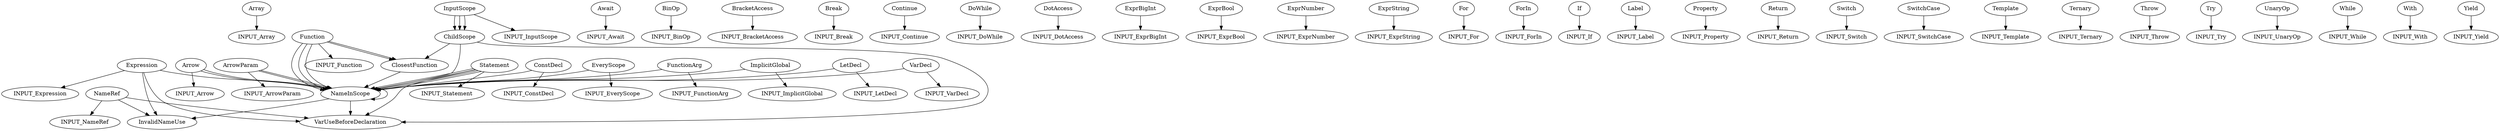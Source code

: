digraph {
    0 [label=Array];
    1 [label=Arrow];
    2 [label=ArrowParam];
    3 [label=Await];
    4 [label=BinOp];
    5 [label=BracketAccess];
    6 [label=Break];
    7 [label=ChildScope];
    8 [label=ClosestFunction];
    9 [label=ConstDecl];
    10 [label=Continue];
    11 [label=DoWhile];
    12 [label=DotAccess];
    13 [label=EveryScope];
    14 [label=ExprBigInt];
    15 [label=ExprBool];
    16 [label=ExprNumber];
    17 [label=ExprString];
    18 [label=Expression];
    19 [label=For];
    20 [label=ForIn];
    21 [label=Function];
    22 [label=FunctionArg];
    23 [label=INPUT_Array];
    24 [label=INPUT_Arrow];
    25 [label=INPUT_ArrowParam];
    26 [label=INPUT_Await];
    27 [label=INPUT_BinOp];
    28 [label=INPUT_BracketAccess];
    29 [label=INPUT_Break];
    30 [label=INPUT_ConstDecl];
    31 [label=INPUT_Continue];
    32 [label=INPUT_DoWhile];
    33 [label=INPUT_DotAccess];
    34 [label=INPUT_EveryScope];
    35 [label=INPUT_ExprBigInt];
    36 [label=INPUT_ExprBool];
    37 [label=INPUT_ExprNumber];
    38 [label=INPUT_ExprString];
    39 [label=INPUT_Expression];
    40 [label=INPUT_For];
    41 [label=INPUT_ForIn];
    42 [label=INPUT_Function];
    43 [label=INPUT_FunctionArg];
    44 [label=INPUT_If];
    45 [label=INPUT_ImplicitGlobal];
    46 [label=INPUT_InputScope];
    47 [label=INPUT_Label];
    48 [label=INPUT_LetDecl];
    49 [label=INPUT_NameRef];
    50 [label=INPUT_Property];
    51 [label=INPUT_Return];
    52 [label=INPUT_Statement];
    53 [label=INPUT_Switch];
    54 [label=INPUT_SwitchCase];
    55 [label=INPUT_Template];
    56 [label=INPUT_Ternary];
    57 [label=INPUT_Throw];
    58 [label=INPUT_Try];
    59 [label=INPUT_UnaryOp];
    60 [label=INPUT_VarDecl];
    61 [label=INPUT_While];
    62 [label=INPUT_With];
    63 [label=INPUT_Yield];
    64 [label=If];
    65 [label=ImplicitGlobal];
    66 [label=InputScope];
    67 [label=InvalidNameUse];
    68 [label=Label];
    69 [label=LetDecl];
    70 [label=NameInScope];
    71 [label=NameRef];
    72 [label=Property];
    73 [label=Return];
    74 [label=Statement];
    75 [label=Switch];
    76 [label=SwitchCase];
    77 [label=Template];
    78 [label=Ternary];
    79 [label=Throw];
    80 [label=Try];
    81 [label=UnaryOp];
    82 [label=VarDecl];
    83 [label=VarUseBeforeDeclaration];
    84 [label=While];
    85 [label=With];
    86 [label=Yield];
    0 -> 23;
    1 -> 24;
    1 -> 70;
    1 -> 70;
    2 -> 25;
    2 -> 70;
    2 -> 70;
    3 -> 26;
    4 -> 27;
    5 -> 28;
    6 -> 29;
    7 -> 8;
    7 -> 70;
    7 -> 83;
    8 -> 70;
    9 -> 30;
    9 -> 70;
    10 -> 31;
    11 -> 32;
    12 -> 33;
    13 -> 34;
    13 -> 70;
    14 -> 35;
    15 -> 36;
    16 -> 37;
    17 -> 38;
    18 -> 39;
    18 -> 67;
    18 -> 70;
    18 -> 83;
    19 -> 40;
    20 -> 41;
    21 -> 8;
    21 -> 8;
    21 -> 42;
    21 -> 70;
    21 -> 70;
    21 -> 70;
    22 -> 43;
    22 -> 70;
    64 -> 44;
    65 -> 45;
    65 -> 70;
    66 -> 7;
    66 -> 7;
    66 -> 7;
    66 -> 46;
    68 -> 47;
    69 -> 48;
    69 -> 70;
    70 -> 67;
    70 -> 70;
    70 -> 83;
    71 -> 49;
    71 -> 67;
    71 -> 83;
    72 -> 50;
    73 -> 51;
    74 -> 52;
    74 -> 70;
    74 -> 70;
    74 -> 70;
    74 -> 70;
    74 -> 83;
    75 -> 53;
    76 -> 54;
    77 -> 55;
    78 -> 56;
    79 -> 57;
    80 -> 58;
    81 -> 59;
    82 -> 60;
    82 -> 70;
    84 -> 61;
    85 -> 62;
    86 -> 63;
}
